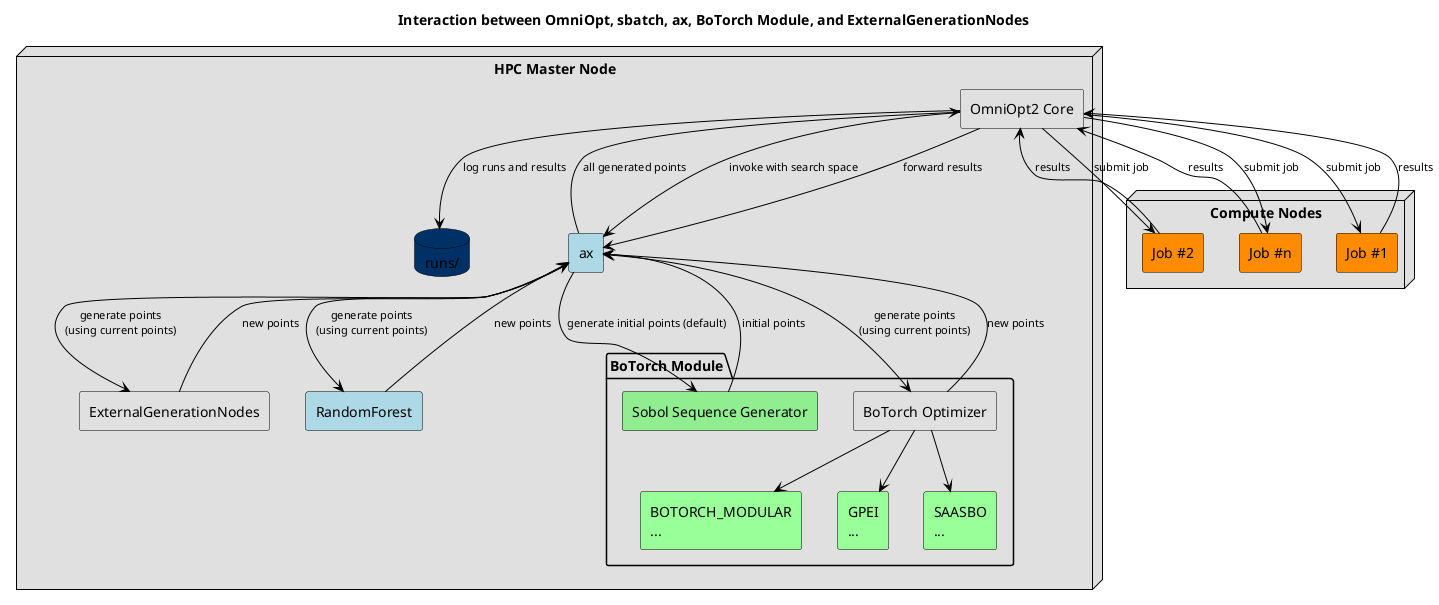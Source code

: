 @startuml

' === Configurable Theme ===
!if (MODE_DARK == "true")
  skinparam backgroundColor #000000
  skinparam defaultFontColor #ffffff
  skinparam componentFontColor #ffffff
  skinparam nodeFontColor #ffffff
  skinparam databaseFontColor #ffffff
  skinparam arrowColor #ffffff
  skinparam ArrowFontColor #ffffff

  skinparam componentBackgroundColor #1e1e1e
  skinparam nodeBackgroundColor #CC7000
  skinparam databaseBackgroundColor #003166
  skinparam packageBackgroundColor #1e1e1e
  skinparam cloudBackgroundColor #1e1e1e

  skinparam componentBorderColor #ffffff
  skinparam nodeBorderColor #ffffff
  skinparam databaseBorderColor #ffffff
  skinparam packageBorderColor #ffffff
  skinparam cloudBorderColor #ffffff
  skinparam rectangleBorderColor #ffffff
!else
  skinparam backgroundColor #ffffff
  skinparam defaultFontColor #000000
  skinparam componentFontColor #000000
  skinparam nodeFontColor #000000
  skinparam databaseFontColor #000000
  skinparam arrowColor #000000
  skinparam ArrowFontColor #000000

  skinparam componentBackgroundColor #e0e0e0
  skinparam nodeBackgroundColor #FFB84D
  skinparam databaseBackgroundColor #003166
  skinparam packageBackgroundColor #e0e0e0
  skinparam cloudBackgroundColor #e0e0e0

  skinparam componentBorderColor #000000
  skinparam nodeBorderColor #000000
  skinparam databaseBorderColor #000000
  skinparam packageBorderColor #000000
  skinparam cloudBorderColor #000000
  skinparam rectangleBorderColor #000000
!endif

skinparam componentStyle rectangle
skinparam defaultFontName Monospace
skinparam ArrowFontSize 11

title Interaction between OmniOpt, sbatch, ax, BoTorch Module, and ExternalGenerationNodes

node "HPC Master Node" as HPCMaster {
  component "OmniOpt2 Core" as OmniOptCore
  component "ax" as ax_module #LightBlue

  package "BoTorch Module" {
    component "Sobol Sequence Generator" as sobol #LightGreen
    component "BoTorch Optimizer" as botorch

    component "BOTORCH_MODULAR\n..." as modular #99FF99
    component "GPEI\n..." as gpei #99FF99
    component "SAASBO\n..." as saasbo #99FF99

    botorch -down-> modular
    botorch -down-> gpei
    botorch -down-> saasbo
  }

  component "ExternalGenerationNodes" as external_nodes
  component "RandomForest" as rf_nodes #LightBlue

  database "runs/" as db_runs
}

node "Compute Nodes" as ComputeNodes {
  component "Job #1" as Job1 #FF8C00
  component "Job #2" as Job2 #FF8C00
  component "Job #n" as JobN #FF8C00
}

OmniOptCore --> ax_module : invoke with search space

ax_module --> sobol : generate initial points (default)
sobol --> ax_module : initial points

ax_module --> botorch : generate points\n(using current points)
ax_module --> external_nodes : generate points\n(using current points)
ax_module --> rf_nodes : generate points\n(using current points)

botorch --> ax_module : new points
external_nodes --> ax_module : new points
rf_nodes --> ax_module : new points

ax_module --> OmniOptCore : all generated points

OmniOptCore --> Job1 : submit job
OmniOptCore --> Job2 : submit job
OmniOptCore --> JobN : submit job

Job1 --> OmniOptCore : results
Job2 --> OmniOptCore : results
JobN --> OmniOptCore : results

OmniOptCore --> ax_module : forward results

OmniOptCore --> db_runs : log runs and results

@enduml
